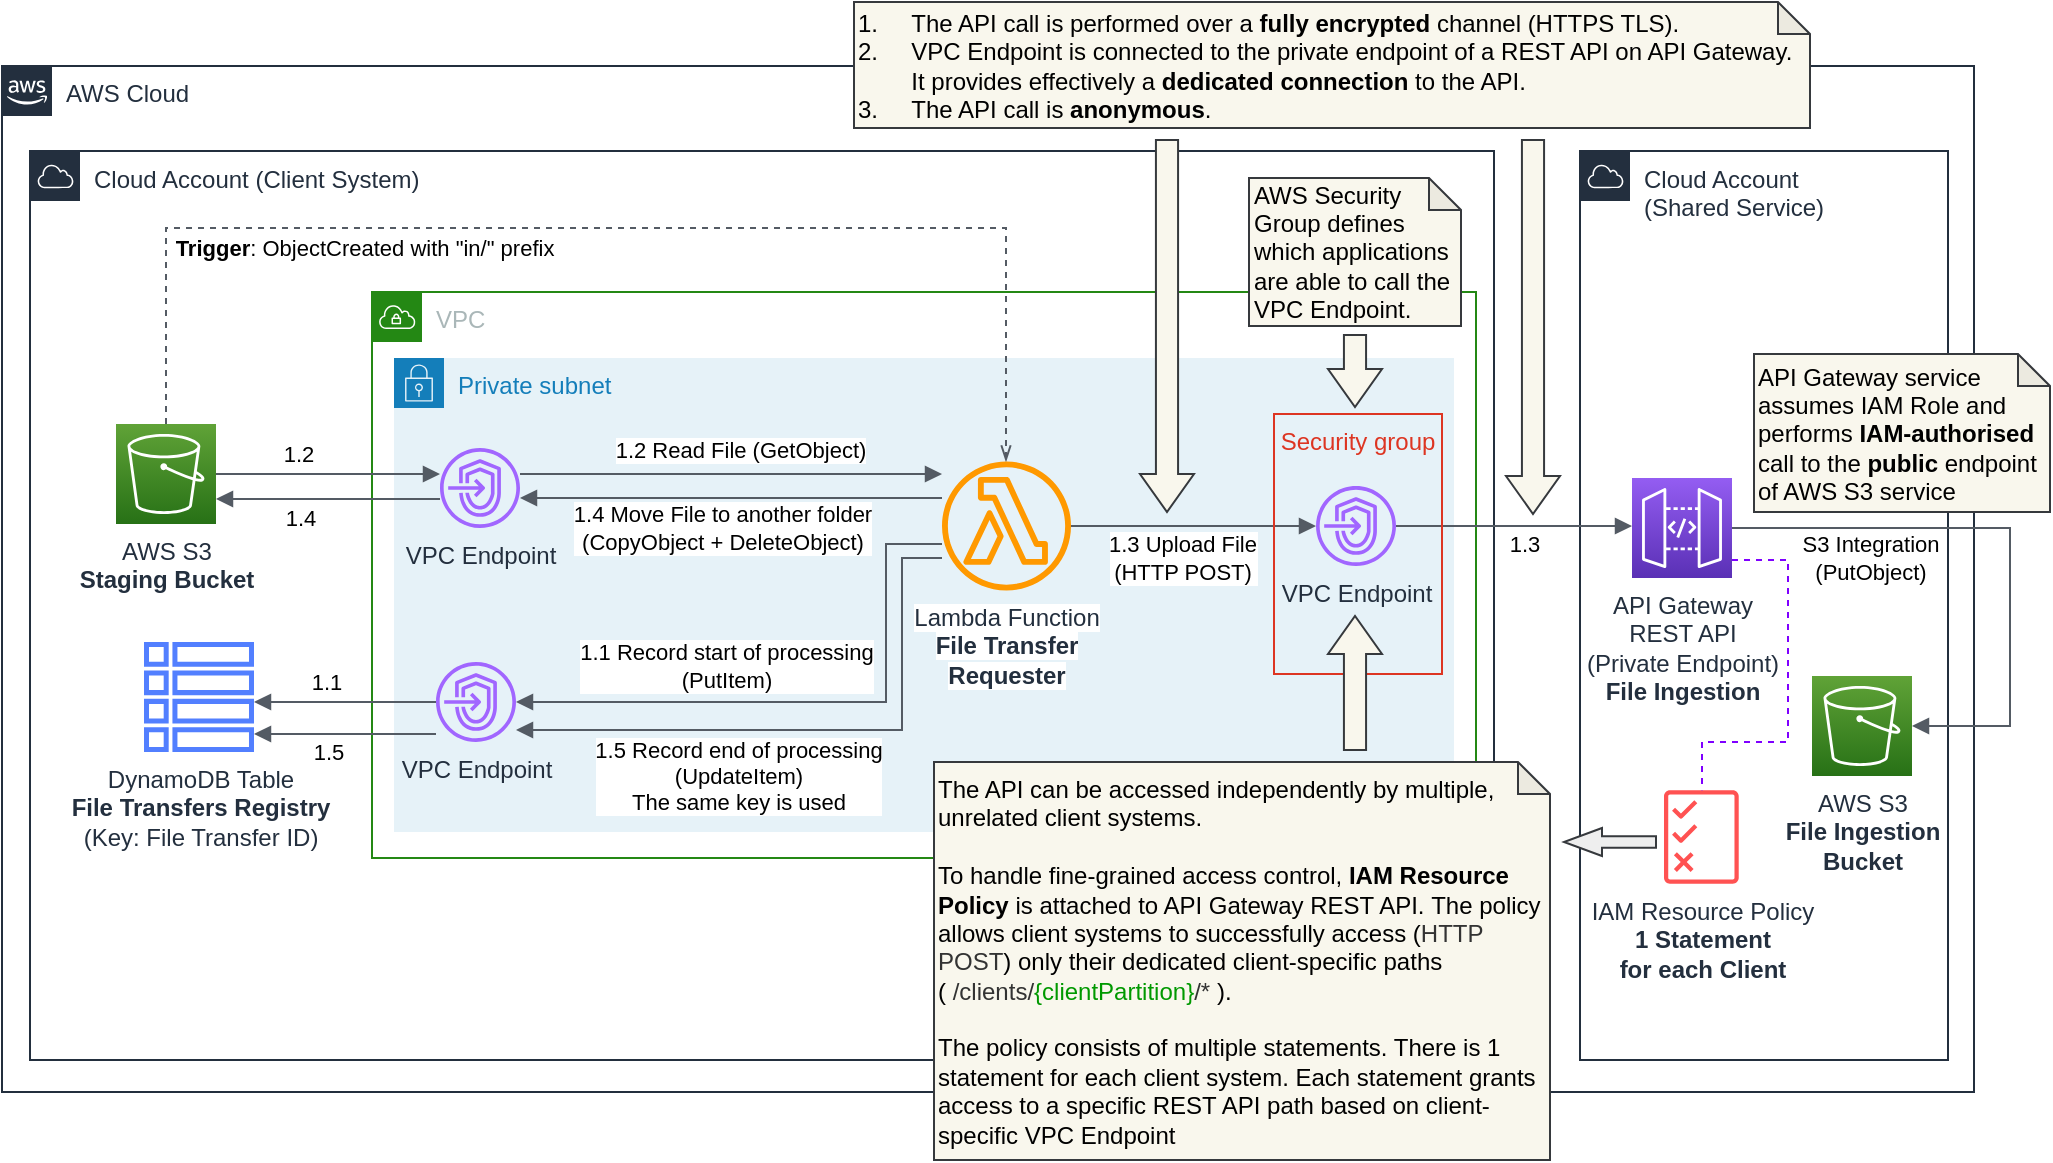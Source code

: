 <mxfile version="15.4.0" type="device" pages="2"><diagram id="1U1R2YDWJJp7fvxbMCUe" name="Runtime View"><mxGraphModel dx="1106" dy="828" grid="0" gridSize="10" guides="1" tooltips="1" connect="1" arrows="1" fold="1" page="0" pageScale="1" pageWidth="1169" pageHeight="827" math="0" shadow="0"><root><mxCell id="0"/><mxCell id="1" value="Grouping" style="" parent="0"/><mxCell id="53-3YOpjDIrW7uwoFFpE-8" value="AWS Cloud" style="points=[[0,0],[0.25,0],[0.5,0],[0.75,0],[1,0],[1,0.25],[1,0.5],[1,0.75],[1,1],[0.75,1],[0.5,1],[0.25,1],[0,1],[0,0.75],[0,0.5],[0,0.25]];outlineConnect=0;gradientColor=none;html=1;whiteSpace=wrap;fontSize=12;fontStyle=0;shape=mxgraph.aws4.group;grIcon=mxgraph.aws4.group_aws_cloud_alt;strokeColor=#232F3E;fillColor=none;verticalAlign=top;align=left;spacingLeft=30;fontColor=#232F3E;dashed=0;" parent="1" vertex="1"><mxGeometry x="48" y="103" width="986" height="513" as="geometry"/></mxCell><mxCell id="53-3YOpjDIrW7uwoFFpE-1" value="Cloud Account &lt;br&gt;(Shared Service)" style="points=[[0,0],[0.25,0],[0.5,0],[0.75,0],[1,0],[1,0.25],[1,0.5],[1,0.75],[1,1],[0.75,1],[0.5,1],[0.25,1],[0,1],[0,0.75],[0,0.5],[0,0.25]];outlineConnect=0;gradientColor=none;html=1;whiteSpace=wrap;fontSize=12;fontStyle=0;shape=mxgraph.aws4.group;grIcon=mxgraph.aws4.group_aws_cloud;strokeColor=#232F3E;fillColor=none;verticalAlign=top;align=left;spacingLeft=30;fontColor=#232F3E;dashed=0;" parent="1" vertex="1"><mxGeometry x="837" y="145.5" width="184" height="454.5" as="geometry"/></mxCell><mxCell id="53-3YOpjDIrW7uwoFFpE-2" value="Cloud Account (Client System)" style="points=[[0,0],[0.25,0],[0.5,0],[0.75,0],[1,0],[1,0.25],[1,0.5],[1,0.75],[1,1],[0.75,1],[0.5,1],[0.25,1],[0,1],[0,0.75],[0,0.5],[0,0.25]];outlineConnect=0;gradientColor=none;html=1;whiteSpace=wrap;fontSize=12;fontStyle=0;shape=mxgraph.aws4.group;grIcon=mxgraph.aws4.group_aws_cloud;strokeColor=#232F3E;fillColor=none;verticalAlign=top;align=left;spacingLeft=30;fontColor=#232F3E;dashed=0;" parent="1" vertex="1"><mxGeometry x="62" y="145.5" width="732" height="454.5" as="geometry"/></mxCell><mxCell id="53-3YOpjDIrW7uwoFFpE-7" value="VPC" style="points=[[0,0],[0.25,0],[0.5,0],[0.75,0],[1,0],[1,0.25],[1,0.5],[1,0.75],[1,1],[0.75,1],[0.5,1],[0.25,1],[0,1],[0,0.75],[0,0.5],[0,0.25]];outlineConnect=0;gradientColor=none;html=1;whiteSpace=wrap;fontSize=12;fontStyle=0;shape=mxgraph.aws4.group;grIcon=mxgraph.aws4.group_vpc;strokeColor=#248814;fillColor=none;verticalAlign=top;align=left;spacingLeft=30;fontColor=#AAB7B8;dashed=0;" parent="1" vertex="1"><mxGeometry x="233" y="216" width="552" height="283" as="geometry"/></mxCell><mxCell id="gMx_GJJjB-wPZetZrajn-1" value="Private subnet" style="points=[[0,0],[0.25,0],[0.5,0],[0.75,0],[1,0],[1,0.25],[1,0.5],[1,0.75],[1,1],[0.75,1],[0.5,1],[0.25,1],[0,1],[0,0.75],[0,0.5],[0,0.25]];outlineConnect=0;gradientColor=none;html=1;whiteSpace=wrap;fontSize=12;fontStyle=0;shape=mxgraph.aws4.group;grIcon=mxgraph.aws4.group_security_group;grStroke=0;strokeColor=#147EBA;fillColor=#E6F2F8;verticalAlign=top;align=left;spacingLeft=30;fontColor=#147EBA;dashed=0;" parent="1" vertex="1"><mxGeometry x="244" y="249" width="530" height="237" as="geometry"/></mxCell><mxCell id="53-3YOpjDIrW7uwoFFpE-18" value="Resources" style="" parent="0"/><mxCell id="gMx_GJJjB-wPZetZrajn-11" value="" style="edgeStyle=orthogonalEdgeStyle;html=1;endArrow=openThin;elbow=vertical;startArrow=none;endFill=0;strokeColor=#545B64;rounded=0;exitX=0.5;exitY=0;exitDx=0;exitDy=0;exitPerimeter=0;dashed=1;" parent="53-3YOpjDIrW7uwoFFpE-18" source="gMx_GJJjB-wPZetZrajn-8" target="gMx_GJJjB-wPZetZrajn-4" edge="1"><mxGeometry width="100" relative="1" as="geometry"><mxPoint x="625" y="562" as="sourcePoint"/><mxPoint x="725" y="562" as="targetPoint"/><Array as="points"><mxPoint x="130" y="184"/><mxPoint x="550" y="184"/></Array></mxGeometry></mxCell><mxCell id="gMx_GJJjB-wPZetZrajn-12" value="&lt;b&gt;Trigger&lt;/b&gt;: ObjectCreated with &quot;in/&quot; prefix" style="edgeLabel;html=1;align=center;verticalAlign=middle;resizable=0;points=[];" parent="gMx_GJJjB-wPZetZrajn-11" vertex="1" connectable="0"><mxGeometry x="0.021" y="2" relative="1" as="geometry"><mxPoint x="-127" y="12" as="offset"/></mxGeometry></mxCell><mxCell id="53-3YOpjDIrW7uwoFFpE-3" value="VPC Endpoint" style="sketch=0;outlineConnect=0;fontColor=#232F3E;gradientColor=none;fillColor=#A166FF;strokeColor=none;dashed=0;verticalLabelPosition=bottom;verticalAlign=top;align=center;html=1;fontSize=12;fontStyle=0;aspect=fixed;pointerEvents=1;shape=mxgraph.aws4.endpoints;" parent="53-3YOpjDIrW7uwoFFpE-18" vertex="1"><mxGeometry x="705" y="313" width="40" height="40" as="geometry"/></mxCell><mxCell id="53-3YOpjDIrW7uwoFFpE-5" value="API Gateway&lt;br&gt;REST API &lt;br&gt;(Private Endpoint)&lt;br&gt;&lt;b&gt;File Ingestion&lt;/b&gt;" style="sketch=0;points=[[0,0,0],[0.25,0,0],[0.5,0,0],[0.75,0,0],[1,0,0],[0,1,0],[0.25,1,0],[0.5,1,0],[0.75,1,0],[1,1,0],[0,0.25,0],[0,0.5,0],[0,0.75,0],[1,0.25,0],[1,0.5,0],[1,0.75,0]];outlineConnect=0;fontColor=#232F3E;gradientColor=#945DF2;gradientDirection=north;fillColor=#5A30B5;strokeColor=#ffffff;dashed=0;verticalLabelPosition=bottom;verticalAlign=top;align=center;html=1;fontSize=12;fontStyle=0;aspect=fixed;shape=mxgraph.aws4.resourceIcon;resIcon=mxgraph.aws4.api_gateway;" parent="53-3YOpjDIrW7uwoFFpE-18" vertex="1"><mxGeometry x="863" y="309" width="50" height="50" as="geometry"/></mxCell><mxCell id="53-3YOpjDIrW7uwoFFpE-40" value="" style="edgeStyle=orthogonalEdgeStyle;html=1;endArrow=none;elbow=vertical;startArrow=block;startFill=1;strokeColor=#545B64;rounded=0;" parent="53-3YOpjDIrW7uwoFFpE-18" source="gMx_GJJjB-wPZetZrajn-4" target="LnjUAjvNaIpQFvUhvOBc-1" edge="1"><mxGeometry width="100" relative="1" as="geometry"><mxPoint x="552.999" y="1033" as="sourcePoint"/><mxPoint x="765.001" y="1022.5" as="targetPoint"/><Array as="points"><mxPoint x="408" y="307"/><mxPoint x="408" y="307"/></Array></mxGeometry></mxCell><mxCell id="53-3YOpjDIrW7uwoFFpE-41" value="1.2 Read File (GetObject)" style="edgeLabel;html=1;align=center;verticalAlign=middle;resizable=0;points=[];" parent="53-3YOpjDIrW7uwoFFpE-40" vertex="1" connectable="0"><mxGeometry x="-0.214" y="2" relative="1" as="geometry"><mxPoint x="-18" y="-14" as="offset"/></mxGeometry></mxCell><mxCell id="gMx_GJJjB-wPZetZrajn-4" value="&lt;span style=&quot;background-color: rgb(255 , 255 , 255)&quot;&gt;Lambda Function&lt;br&gt;&lt;b&gt;File Transfer &lt;br&gt;Requester&lt;/b&gt;&lt;/span&gt;" style="sketch=0;outlineConnect=0;fontColor=#232F3E;gradientColor=none;fillColor=#FF9900;strokeColor=none;dashed=0;verticalLabelPosition=bottom;verticalAlign=top;align=center;html=1;fontSize=12;fontStyle=0;aspect=fixed;pointerEvents=1;shape=mxgraph.aws4.lambda_function;" parent="53-3YOpjDIrW7uwoFFpE-18" vertex="1"><mxGeometry x="518" y="300.75" width="64.5" height="64.5" as="geometry"/></mxCell><mxCell id="gMx_GJJjB-wPZetZrajn-8" value="AWS S3&lt;br&gt;&lt;b&gt;Staging Bucket&lt;/b&gt;" style="sketch=0;points=[[0,0,0],[0.25,0,0],[0.5,0,0],[0.75,0,0],[1,0,0],[0,1,0],[0.25,1,0],[0.5,1,0],[0.75,1,0],[1,1,0],[0,0.25,0],[0,0.5,0],[0,0.75,0],[1,0.25,0],[1,0.5,0],[1,0.75,0]];outlineConnect=0;fontColor=#232F3E;gradientColor=#60A337;gradientDirection=north;fillColor=#277116;strokeColor=#ffffff;dashed=0;verticalLabelPosition=bottom;verticalAlign=top;align=center;html=1;fontSize=12;fontStyle=0;aspect=fixed;shape=mxgraph.aws4.resourceIcon;resIcon=mxgraph.aws4.s3;" parent="53-3YOpjDIrW7uwoFFpE-18" vertex="1"><mxGeometry x="105" y="282" width="50" height="50" as="geometry"/></mxCell><mxCell id="gMx_GJJjB-wPZetZrajn-9" value="DynamoDB Table&lt;br&gt;&lt;b&gt;File Transfers Registry&lt;/b&gt;&lt;br&gt;(Key: File Transfer ID)" style="sketch=0;outlineConnect=0;fontColor=#232F3E;gradientColor=none;fillColor=#527FFF;strokeColor=none;dashed=0;verticalLabelPosition=bottom;verticalAlign=top;align=center;html=1;fontSize=12;fontStyle=0;aspect=fixed;pointerEvents=1;shape=mxgraph.aws4.table;" parent="53-3YOpjDIrW7uwoFFpE-18" vertex="1"><mxGeometry x="119" y="391" width="55" height="55" as="geometry"/></mxCell><mxCell id="gMx_GJJjB-wPZetZrajn-13" value="" style="edgeStyle=orthogonalEdgeStyle;html=1;endArrow=none;elbow=vertical;startArrow=block;startFill=1;strokeColor=#545B64;rounded=0;" parent="53-3YOpjDIrW7uwoFFpE-18" source="LnjUAjvNaIpQFvUhvOBc-2" target="gMx_GJJjB-wPZetZrajn-4" edge="1"><mxGeometry width="100" relative="1" as="geometry"><mxPoint x="400.3" y="316" as="sourcePoint"/><mxPoint x="185" y="259" as="targetPoint"/><Array as="points"><mxPoint x="490" y="421"/><mxPoint x="490" y="342"/></Array></mxGeometry></mxCell><mxCell id="gMx_GJJjB-wPZetZrajn-14" value="1.1 Record start of processing &lt;br&gt;(PutItem)" style="edgeLabel;html=1;align=center;verticalAlign=middle;resizable=0;points=[];" parent="gMx_GJJjB-wPZetZrajn-13" vertex="1" connectable="0"><mxGeometry x="-0.214" y="2" relative="1" as="geometry"><mxPoint x="-10" y="-16" as="offset"/></mxGeometry></mxCell><mxCell id="gMx_GJJjB-wPZetZrajn-15" value="" style="edgeStyle=orthogonalEdgeStyle;html=1;endArrow=none;elbow=vertical;startArrow=block;startFill=1;strokeColor=#545B64;rounded=0;" parent="53-3YOpjDIrW7uwoFFpE-18" source="53-3YOpjDIrW7uwoFFpE-5" target="53-3YOpjDIrW7uwoFFpE-3" edge="1"><mxGeometry width="100" relative="1" as="geometry"><mxPoint x="441.3" y="312" as="sourcePoint"/><mxPoint x="185" y="259" as="targetPoint"/><Array as="points"><mxPoint x="851" y="333"/><mxPoint x="851" y="333"/></Array></mxGeometry></mxCell><mxCell id="YPIulB_nRmAfLXr9Ui4U-8" value="1.3" style="edgeLabel;html=1;align=center;verticalAlign=middle;resizable=0;points=[];" parent="gMx_GJJjB-wPZetZrajn-15" vertex="1" connectable="0"><mxGeometry x="-0.305" y="1" relative="1" as="geometry"><mxPoint x="-13" y="8" as="offset"/></mxGeometry></mxCell><mxCell id="gMx_GJJjB-wPZetZrajn-17" value="" style="edgeStyle=orthogonalEdgeStyle;html=1;endArrow=none;elbow=vertical;startArrow=block;startFill=1;strokeColor=#545B64;rounded=0;" parent="53-3YOpjDIrW7uwoFFpE-18" source="53-3YOpjDIrW7uwoFFpE-3" target="gMx_GJJjB-wPZetZrajn-4" edge="1"><mxGeometry width="100" relative="1" as="geometry"><mxPoint x="441.3" y="312" as="sourcePoint"/><mxPoint x="566.0" y="333.5" as="targetPoint"/><Array as="points"/></mxGeometry></mxCell><mxCell id="gMx_GJJjB-wPZetZrajn-20" value="1.3 Upload File &lt;br&gt;(HTTP POST)" style="edgeLabel;html=1;align=center;verticalAlign=middle;resizable=0;points=[];" parent="gMx_GJJjB-wPZetZrajn-17" vertex="1" connectable="0"><mxGeometry x="0.054" relative="1" as="geometry"><mxPoint x="-3" y="16" as="offset"/></mxGeometry></mxCell><mxCell id="gMx_GJJjB-wPZetZrajn-21" value="" style="edgeStyle=orthogonalEdgeStyle;html=1;endArrow=none;elbow=vertical;startArrow=block;startFill=1;strokeColor=#545B64;rounded=0;" parent="53-3YOpjDIrW7uwoFFpE-18" source="gMx_GJJjB-wPZetZrajn-9" target="LnjUAjvNaIpQFvUhvOBc-2" edge="1"><mxGeometry width="100" relative="1" as="geometry"><mxPoint x="203" y="405.001" as="sourcePoint"/><mxPoint x="409.001" y="334" as="targetPoint"/><Array as="points"><mxPoint x="219" y="437"/><mxPoint x="219" y="437"/></Array></mxGeometry></mxCell><mxCell id="YPIulB_nRmAfLXr9Ui4U-7" value="1.5" style="edgeLabel;html=1;align=center;verticalAlign=middle;resizable=0;points=[];" parent="gMx_GJJjB-wPZetZrajn-21" vertex="1" connectable="0"><mxGeometry x="-0.187" y="-2" relative="1" as="geometry"><mxPoint y="7" as="offset"/></mxGeometry></mxCell><mxCell id="gMx_GJJjB-wPZetZrajn-23" value="" style="edgeStyle=orthogonalEdgeStyle;html=1;endArrow=none;elbow=vertical;startArrow=block;startFill=1;strokeColor=#545B64;rounded=0;exitX=1;exitY=0.75;exitDx=0;exitDy=0;exitPerimeter=0;" parent="53-3YOpjDIrW7uwoFFpE-18" source="gMx_GJJjB-wPZetZrajn-8" target="LnjUAjvNaIpQFvUhvOBc-1" edge="1"><mxGeometry width="100" relative="1" as="geometry"><mxPoint x="203" y="405.001" as="sourcePoint"/><mxPoint x="409.001" y="350" as="targetPoint"/><Array as="points"><mxPoint x="236" y="320"/><mxPoint x="236" y="320"/></Array></mxGeometry></mxCell><mxCell id="YPIulB_nRmAfLXr9Ui4U-5" value="1.4" style="edgeLabel;html=1;align=center;verticalAlign=middle;resizable=0;points=[];" parent="gMx_GJJjB-wPZetZrajn-23" vertex="1" connectable="0"><mxGeometry x="-0.25" y="3" relative="1" as="geometry"><mxPoint y="12" as="offset"/></mxGeometry></mxCell><mxCell id="LnjUAjvNaIpQFvUhvOBc-1" value="VPC Endpoint" style="sketch=0;outlineConnect=0;fontColor=#232F3E;gradientColor=none;fillColor=#A166FF;strokeColor=none;dashed=0;verticalLabelPosition=bottom;verticalAlign=top;align=center;html=1;fontSize=12;fontStyle=0;aspect=fixed;pointerEvents=1;shape=mxgraph.aws4.endpoints;" parent="53-3YOpjDIrW7uwoFFpE-18" vertex="1"><mxGeometry x="267" y="294" width="40" height="40" as="geometry"/></mxCell><mxCell id="LnjUAjvNaIpQFvUhvOBc-2" value="VPC Endpoint" style="sketch=0;outlineConnect=0;fontColor=#232F3E;gradientColor=none;fillColor=#A166FF;strokeColor=none;dashed=0;verticalLabelPosition=bottom;verticalAlign=top;align=center;html=1;fontSize=12;fontStyle=0;aspect=fixed;pointerEvents=1;shape=mxgraph.aws4.endpoints;" parent="53-3YOpjDIrW7uwoFFpE-18" vertex="1"><mxGeometry x="265" y="401" width="40" height="40" as="geometry"/></mxCell><mxCell id="YPIulB_nRmAfLXr9Ui4U-1" value="AWS S3&lt;br&gt;&lt;b&gt;File Ingestion &lt;br&gt;Bucket&lt;/b&gt;" style="sketch=0;points=[[0,0,0],[0.25,0,0],[0.5,0,0],[0.75,0,0],[1,0,0],[0,1,0],[0.25,1,0],[0.5,1,0],[0.75,1,0],[1,1,0],[0,0.25,0],[0,0.5,0],[0,0.75,0],[1,0.25,0],[1,0.5,0],[1,0.75,0]];outlineConnect=0;fontColor=#232F3E;gradientColor=#60A337;gradientDirection=north;fillColor=#277116;strokeColor=#ffffff;dashed=0;verticalLabelPosition=bottom;verticalAlign=top;align=center;html=1;fontSize=12;fontStyle=0;aspect=fixed;shape=mxgraph.aws4.resourceIcon;resIcon=mxgraph.aws4.s3;" parent="53-3YOpjDIrW7uwoFFpE-18" vertex="1"><mxGeometry x="953" y="408" width="50" height="50" as="geometry"/></mxCell><mxCell id="YPIulB_nRmAfLXr9Ui4U-2" value="" style="edgeStyle=orthogonalEdgeStyle;html=1;endArrow=block;elbow=vertical;startArrow=none;endFill=1;strokeColor=#545B64;rounded=0;entryX=1;entryY=0.5;entryDx=0;entryDy=0;entryPerimeter=0;exitX=1;exitY=0.5;exitDx=0;exitDy=0;exitPerimeter=0;" parent="53-3YOpjDIrW7uwoFFpE-18" source="53-3YOpjDIrW7uwoFFpE-5" target="YPIulB_nRmAfLXr9Ui4U-1" edge="1"><mxGeometry width="100" relative="1" as="geometry"><mxPoint x="599" y="489" as="sourcePoint"/><mxPoint x="699" y="489" as="targetPoint"/><Array as="points"><mxPoint x="1052" y="334"/><mxPoint x="1052" y="433"/></Array></mxGeometry></mxCell><mxCell id="YPIulB_nRmAfLXr9Ui4U-3" value="S3 Integration&lt;br&gt;(PutObject)" style="edgeLabel;html=1;align=center;verticalAlign=middle;resizable=0;points=[];" parent="YPIulB_nRmAfLXr9Ui4U-2" vertex="1" connectable="0"><mxGeometry x="-0.284" relative="1" as="geometry"><mxPoint x="-34" y="15" as="offset"/></mxGeometry></mxCell><mxCell id="LnjUAjvNaIpQFvUhvOBc-8" value="" style="edgeStyle=orthogonalEdgeStyle;html=1;endArrow=block;elbow=vertical;startArrow=none;startFill=0;strokeColor=#545B64;rounded=0;endFill=1;" parent="53-3YOpjDIrW7uwoFFpE-18" source="gMx_GJJjB-wPZetZrajn-8" target="LnjUAjvNaIpQFvUhvOBc-1" edge="1"><mxGeometry width="100" relative="1" as="geometry"><mxPoint x="514" y="452" as="sourcePoint"/><mxPoint x="614" y="452" as="targetPoint"/><Array as="points"><mxPoint x="239" y="307"/><mxPoint x="239" y="307"/></Array></mxGeometry></mxCell><mxCell id="YPIulB_nRmAfLXr9Ui4U-4" value="1.2" style="edgeLabel;html=1;align=center;verticalAlign=middle;resizable=0;points=[];" parent="LnjUAjvNaIpQFvUhvOBc-8" vertex="1" connectable="0"><mxGeometry x="-0.268" y="-1" relative="1" as="geometry"><mxPoint y="-11" as="offset"/></mxGeometry></mxCell><mxCell id="LnjUAjvNaIpQFvUhvOBc-3" value="" style="edgeStyle=orthogonalEdgeStyle;html=1;endArrow=none;elbow=vertical;startArrow=block;startFill=1;strokeColor=#545B64;rounded=0;" parent="53-3YOpjDIrW7uwoFFpE-18" source="LnjUAjvNaIpQFvUhvOBc-1" target="gMx_GJJjB-wPZetZrajn-4" edge="1"><mxGeometry width="100" relative="1" as="geometry"><mxPoint x="505" y="462" as="sourcePoint"/><mxPoint x="605" y="462" as="targetPoint"/><Array as="points"><mxPoint x="415" y="319"/><mxPoint x="415" y="319"/></Array></mxGeometry></mxCell><mxCell id="LnjUAjvNaIpQFvUhvOBc-7" value="1.4 Move File to another folder&lt;br&gt;(CopyObject + DeleteObject)" style="edgeLabel;html=1;align=center;verticalAlign=middle;resizable=0;points=[];" parent="LnjUAjvNaIpQFvUhvOBc-3" vertex="1" connectable="0"><mxGeometry x="0.156" relative="1" as="geometry"><mxPoint x="-21" y="15" as="offset"/></mxGeometry></mxCell><mxCell id="LnjUAjvNaIpQFvUhvOBc-6" value="" style="edgeStyle=orthogonalEdgeStyle;html=1;endArrow=none;elbow=vertical;startArrow=block;startFill=1;strokeColor=#545B64;rounded=0;" parent="53-3YOpjDIrW7uwoFFpE-18" source="gMx_GJJjB-wPZetZrajn-9" target="LnjUAjvNaIpQFvUhvOBc-2" edge="1"><mxGeometry width="100" relative="1" as="geometry"><mxPoint x="511" y="449" as="sourcePoint"/><mxPoint x="611" y="449" as="targetPoint"/><Array as="points"><mxPoint x="223" y="421"/><mxPoint x="223" y="421"/></Array></mxGeometry></mxCell><mxCell id="YPIulB_nRmAfLXr9Ui4U-6" value="1.1" style="edgeLabel;html=1;align=center;verticalAlign=middle;resizable=0;points=[];" parent="LnjUAjvNaIpQFvUhvOBc-6" vertex="1" connectable="0"><mxGeometry x="-0.209" relative="1" as="geometry"><mxPoint y="-10" as="offset"/></mxGeometry></mxCell><mxCell id="LnjUAjvNaIpQFvUhvOBc-4" value="" style="edgeStyle=orthogonalEdgeStyle;html=1;endArrow=none;elbow=vertical;startArrow=block;startFill=1;strokeColor=#545B64;rounded=0;" parent="53-3YOpjDIrW7uwoFFpE-18" source="LnjUAjvNaIpQFvUhvOBc-2" target="gMx_GJJjB-wPZetZrajn-4" edge="1"><mxGeometry width="100" relative="1" as="geometry"><mxPoint x="505" y="462" as="sourcePoint"/><mxPoint x="605" y="462" as="targetPoint"/><Array as="points"><mxPoint x="498" y="435"/><mxPoint x="498" y="349"/></Array></mxGeometry></mxCell><mxCell id="LnjUAjvNaIpQFvUhvOBc-5" value="1.5 Record end of processing&lt;br&gt;(UpdateItem)&lt;br&gt;The same key is used" style="edgeLabel;html=1;align=center;verticalAlign=middle;resizable=0;points=[];" parent="LnjUAjvNaIpQFvUhvOBc-4" vertex="1" connectable="0"><mxGeometry x="-0.184" y="2" relative="1" as="geometry"><mxPoint x="-11" y="25" as="offset"/></mxGeometry></mxCell><mxCell id="gMx_GJJjB-wPZetZrajn-29" value="Security" style="" parent="0"/><mxCell id="gMx_GJJjB-wPZetZrajn-27" value="IAM Resource Policy&lt;br&gt;&lt;b&gt;1 Statement &lt;br&gt;for each Client&lt;br&gt;&lt;/b&gt;" style="sketch=0;outlineConnect=0;fontColor=#232F3E;gradientColor=none;fillColor=#FF5252;strokeColor=none;dashed=0;verticalLabelPosition=bottom;verticalAlign=top;align=center;html=1;fontSize=12;fontStyle=0;aspect=fixed;pointerEvents=1;shape=mxgraph.aws4.permissions;" parent="gMx_GJJjB-wPZetZrajn-29" vertex="1"><mxGeometry x="879" y="465" width="37.36" height="47" as="geometry"/></mxCell><mxCell id="gMx_GJJjB-wPZetZrajn-28" value="" style="edgeStyle=orthogonalEdgeStyle;html=1;endArrow=none;elbow=vertical;startArrow=none;endFill=0;strokeColor=#7F00FF;rounded=0;dashed=1;" parent="gMx_GJJjB-wPZetZrajn-29" source="53-3YOpjDIrW7uwoFFpE-5" target="gMx_GJJjB-wPZetZrajn-27" edge="1"><mxGeometry width="100" relative="1" as="geometry"><mxPoint x="444" y="376.5" as="sourcePoint"/><mxPoint x="444" y="497.5" as="targetPoint"/><Array as="points"><mxPoint x="941" y="350"/><mxPoint x="941" y="441"/><mxPoint x="898" y="441"/></Array></mxGeometry></mxCell><mxCell id="gMx_GJJjB-wPZetZrajn-30" value="The API can be accessed independently by multiple, unrelated client systems.&lt;br&gt;&lt;br&gt;&lt;div&gt;To handle fine-grained access control, &lt;b&gt;IAM Resource Policy&lt;/b&gt; is attached to API Gateway REST API.&amp;nbsp;The policy allows client systems to successfully access (&lt;font color=&quot;#333333&quot;&gt;HTTP POST&lt;/font&gt;) only their dedicated client-specific paths &lt;br&gt;( &lt;font color=&quot;#333333&quot;&gt;/clients/&lt;/font&gt;&lt;font color=&quot;#009900&quot;&gt;{clientPartition}&lt;/font&gt;&lt;font color=&quot;#333333&quot;&gt;/*&lt;/font&gt; ).&lt;/div&gt;&lt;div&gt;&lt;br&gt;&lt;/div&gt;The policy consists of multiple statements. There is 1 statement for each client system. Each statement grants access to a specific REST API path based on client-specific VPC Endpoint" style="shape=note;whiteSpace=wrap;html=1;backgroundOutline=1;darkOpacity=0.05;fillColor=#f9f7ed;strokeColor=#36393d;size=16;align=left;" parent="gMx_GJJjB-wPZetZrajn-29" vertex="1"><mxGeometry x="514" y="451" width="308" height="199" as="geometry"/></mxCell><mxCell id="gMx_GJJjB-wPZetZrajn-39" value="" style="html=1;shadow=0;dashed=0;align=center;verticalAlign=middle;shape=mxgraph.arrows2.arrow;dy=0.59;dx=19;flipH=1;notch=0;fillColor=#eeeeee;strokeColor=#36393d;rotation=0;" parent="gMx_GJJjB-wPZetZrajn-29" vertex="1"><mxGeometry x="829" y="484" width="46" height="14" as="geometry"/></mxCell><mxCell id="YPIulB_nRmAfLXr9Ui4U-9" value="API Gateway service assumes IAM Role and performs &lt;b&gt;IAM-authorised&lt;/b&gt; call to the &lt;b&gt;public&lt;/b&gt; endpoint of AWS S3 service" style="shape=note;whiteSpace=wrap;html=1;backgroundOutline=1;darkOpacity=0.05;fillColor=#f9f7ed;strokeColor=#36393d;size=16;align=left;" parent="gMx_GJJjB-wPZetZrajn-29" vertex="1"><mxGeometry x="924" y="247" width="148" height="79" as="geometry"/></mxCell><mxCell id="YPIulB_nRmAfLXr9Ui4U-10" value="1. &lt;span style=&quot;white-space: pre&quot;&gt;&#9;&lt;/span&gt;The API call is performed over a &lt;b&gt;fully encrypted&lt;/b&gt; channel (HTTPS TLS). &lt;br&gt;2. &lt;span style=&quot;white-space: pre&quot;&gt;&#9;&lt;/span&gt;VPC Endpoint is connected to the private endpoint of a REST API on API Gateway. &lt;br&gt;&lt;span style=&quot;white-space: pre&quot;&gt;&#9;&lt;/span&gt;It provides effectively a &lt;b&gt;dedicated connection&lt;/b&gt;&amp;nbsp;to the API. &lt;br&gt;3. &lt;span style=&quot;white-space: pre&quot;&gt;&#9;&lt;/span&gt;The API call is &lt;b&gt;anonymous&lt;/b&gt;." style="shape=note;whiteSpace=wrap;html=1;backgroundOutline=1;darkOpacity=0.05;fillColor=#f9f7ed;strokeColor=#36393d;size=16;align=left;" parent="gMx_GJJjB-wPZetZrajn-29" vertex="1"><mxGeometry x="474" y="71" width="478" height="63" as="geometry"/></mxCell><mxCell id="YPIulB_nRmAfLXr9Ui4U-11" value="Security group" style="fillColor=none;strokeColor=#DD3522;verticalAlign=top;fontStyle=0;fontColor=#DD3522;" parent="gMx_GJJjB-wPZetZrajn-29" vertex="1"><mxGeometry x="684" y="277" width="84" height="130" as="geometry"/></mxCell><mxCell id="gMx_GJJjB-wPZetZrajn-38" value="" style="html=1;shadow=0;dashed=0;align=center;verticalAlign=middle;shape=mxgraph.arrows2.arrow;dy=0.59;dx=19;flipH=1;notch=0;fillColor=#f9f7ed;strokeColor=#36393d;rotation=90;" parent="gMx_GJJjB-wPZetZrajn-29" vertex="1"><mxGeometry x="691" y="398" width="67" height="27" as="geometry"/></mxCell><mxCell id="YPIulB_nRmAfLXr9Ui4U-12" value="AWS Security Group defines which applications are able to call the VPC Endpoint." style="shape=note;whiteSpace=wrap;html=1;backgroundOutline=1;darkOpacity=0.05;fillColor=#f9f7ed;strokeColor=#36393d;size=16;align=left;" parent="gMx_GJJjB-wPZetZrajn-29" vertex="1"><mxGeometry x="671.5" y="159" width="106" height="74" as="geometry"/></mxCell><mxCell id="YPIulB_nRmAfLXr9Ui4U-13" value="" style="html=1;shadow=0;dashed=0;align=center;verticalAlign=middle;shape=mxgraph.arrows2.arrow;dy=0.59;dx=19;flipH=1;notch=0;fillColor=#f9f7ed;strokeColor=#36393d;rotation=-90;" parent="gMx_GJJjB-wPZetZrajn-29" vertex="1"><mxGeometry x="706.5" y="242" width="36" height="27" as="geometry"/></mxCell><mxCell id="YPIulB_nRmAfLXr9Ui4U-14" value="" style="html=1;shadow=0;dashed=0;align=center;verticalAlign=middle;shape=mxgraph.arrows2.arrow;dy=0.59;dx=19;flipH=1;notch=0;fillColor=#f9f7ed;strokeColor=#36393d;rotation=-90;" parent="gMx_GJJjB-wPZetZrajn-29" vertex="1"><mxGeometry x="720" y="220" width="187" height="27" as="geometry"/></mxCell><mxCell id="YPIulB_nRmAfLXr9Ui4U-15" value="" style="html=1;shadow=0;dashed=0;align=center;verticalAlign=middle;shape=mxgraph.arrows2.arrow;dy=0.59;dx=19;flipH=1;notch=0;fillColor=#f9f7ed;strokeColor=#36393d;rotation=-90;" parent="gMx_GJJjB-wPZetZrajn-29" vertex="1"><mxGeometry x="537.5" y="219.5" width="186" height="27" as="geometry"/></mxCell></root></mxGraphModel></diagram><diagram id="PWe5L1yyxk7V_zHF44DQ" name="API concept"><mxGraphModel dx="1554" dy="977" grid="0" gridSize="10" guides="1" tooltips="1" connect="1" arrows="1" fold="1" page="0" pageScale="1" pageWidth="1169" pageHeight="827" math="0" shadow="0"><root><mxCell id="8wLutkVqGOb5vxPud5MA-0"/><mxCell id="8wLutkVqGOb5vxPud5MA-1" value="Grouping" parent="8wLutkVqGOb5vxPud5MA-0"/><mxCell id="XfhHuQ91GbsNOuche7gn-0" value="AWS Cloud" style="points=[[0,0],[0.25,0],[0.5,0],[0.75,0],[1,0],[1,0.25],[1,0.5],[1,0.75],[1,1],[0.75,1],[0.5,1],[0.25,1],[0,1],[0,0.75],[0,0.5],[0,0.25]];outlineConnect=0;gradientColor=none;html=1;whiteSpace=wrap;fontSize=12;fontStyle=0;shape=mxgraph.aws4.group;grIcon=mxgraph.aws4.group_aws_cloud_alt;strokeColor=#232F3E;fillColor=none;verticalAlign=top;align=left;spacingLeft=30;fontColor=#232F3E;dashed=0;" vertex="1" parent="8wLutkVqGOb5vxPud5MA-1"><mxGeometry x="156" y="113" width="663" height="578" as="geometry"/></mxCell><mxCell id="Dph7YsjVKMYYszb9oYW7-3" value="Cloud Account (Service)" style="points=[[0,0],[0.25,0],[0.5,0],[0.75,0],[1,0],[1,0.25],[1,0.5],[1,0.75],[1,1],[0.75,1],[0.5,1],[0.25,1],[0,1],[0,0.75],[0,0.5],[0,0.25]];outlineConnect=0;gradientColor=none;html=1;whiteSpace=wrap;fontSize=12;fontStyle=0;shape=mxgraph.aws4.group;grIcon=mxgraph.aws4.group_aws_cloud;strokeColor=#232F3E;fillColor=none;verticalAlign=top;align=left;spacingLeft=30;fontColor=#232F3E;dashed=0;shadow=0;sketch=0;" vertex="1" parent="8wLutkVqGOb5vxPud5MA-1"><mxGeometry x="640" y="291" width="168" height="262" as="geometry"/></mxCell><mxCell id="Dph7YsjVKMYYszb9oYW7-0" value="Cloud Account 1 (Client System &lt;b&gt;&quot;one&quot;&lt;/b&gt;)" style="points=[[0,0],[0.25,0],[0.5,0],[0.75,0],[1,0],[1,0.25],[1,0.5],[1,0.75],[1,1],[0.75,1],[0.5,1],[0.25,1],[0,1],[0,0.75],[0,0.5],[0,0.25]];outlineConnect=0;gradientColor=none;html=1;whiteSpace=wrap;fontSize=12;fontStyle=0;shape=mxgraph.aws4.group;grIcon=mxgraph.aws4.group_aws_cloud;strokeColor=#232F3E;fillColor=none;verticalAlign=top;align=left;spacingLeft=30;fontColor=#232F3E;dashed=0;" vertex="1" parent="8wLutkVqGOb5vxPud5MA-1"><mxGeometry x="171" y="145.5" width="288" height="168.5" as="geometry"/></mxCell><mxCell id="a1AQZKV3ttx4F_tMSwj--0" value="Private subnet" style="points=[[0,0],[0.25,0],[0.5,0],[0.75,0],[1,0],[1,0.25],[1,0.5],[1,0.75],[1,1],[0.75,1],[0.5,1],[0.25,1],[0,1],[0,0.75],[0,0.5],[0,0.25]];outlineConnect=0;gradientColor=none;html=1;whiteSpace=wrap;fontSize=12;fontStyle=0;shape=mxgraph.aws4.group;grIcon=mxgraph.aws4.group_security_group;grStroke=0;strokeColor=#147EBA;fillColor=#E6F2F8;verticalAlign=top;align=left;spacingLeft=30;fontColor=#147EBA;dashed=0;" vertex="1" parent="8wLutkVqGOb5vxPud5MA-1"><mxGeometry x="183" y="182" width="259" height="115" as="geometry"/></mxCell><mxCell id="Dph7YsjVKMYYszb9oYW7-1" value="Cloud Account 2 (Client System &lt;b&gt;&quot;two&quot;&lt;/b&gt;)" style="points=[[0,0],[0.25,0],[0.5,0],[0.75,0],[1,0],[1,0.25],[1,0.5],[1,0.75],[1,1],[0.75,1],[0.5,1],[0.25,1],[0,1],[0,0.75],[0,0.5],[0,0.25]];outlineConnect=0;gradientColor=none;html=1;whiteSpace=wrap;fontSize=12;fontStyle=0;shape=mxgraph.aws4.group;grIcon=mxgraph.aws4.group_aws_cloud;strokeColor=#232F3E;fillColor=none;verticalAlign=top;align=left;spacingLeft=30;fontColor=#232F3E;dashed=0;" vertex="1" parent="8wLutkVqGOb5vxPud5MA-1"><mxGeometry x="171" y="326.75" width="288" height="168.5" as="geometry"/></mxCell><mxCell id="Dph7YsjVKMYYszb9oYW7-2" value="Cloud Account 3 (Client System &lt;b&gt;&quot;three&quot;&lt;/b&gt;)" style="points=[[0,0],[0.25,0],[0.5,0],[0.75,0],[1,0],[1,0.25],[1,0.5],[1,0.75],[1,1],[0.75,1],[0.5,1],[0.25,1],[0,1],[0,0.75],[0,0.5],[0,0.25]];outlineConnect=0;gradientColor=none;html=1;whiteSpace=wrap;fontSize=12;fontStyle=0;shape=mxgraph.aws4.group;grIcon=mxgraph.aws4.group_aws_cloud;strokeColor=#232F3E;fillColor=none;verticalAlign=top;align=left;spacingLeft=30;fontColor=#232F3E;dashed=0;" vertex="1" parent="8wLutkVqGOb5vxPud5MA-1"><mxGeometry x="170" y="511" width="289" height="168.5" as="geometry"/></mxCell><mxCell id="_uRN3P9xYhre8mMC0qn1-0" value="Private subnet" style="points=[[0,0],[0.25,0],[0.5,0],[0.75,0],[1,0],[1,0.25],[1,0.5],[1,0.75],[1,1],[0.75,1],[0.5,1],[0.25,1],[0,1],[0,0.75],[0,0.5],[0,0.25]];outlineConnect=0;gradientColor=none;html=1;whiteSpace=wrap;fontSize=12;fontStyle=0;shape=mxgraph.aws4.group;grIcon=mxgraph.aws4.group_security_group;grStroke=0;strokeColor=#147EBA;fillColor=#E6F2F8;verticalAlign=top;align=left;spacingLeft=30;fontColor=#147EBA;dashed=0;" vertex="1" parent="8wLutkVqGOb5vxPud5MA-1"><mxGeometry x="185" y="362" width="258" height="115" as="geometry"/></mxCell><mxCell id="_uRN3P9xYhre8mMC0qn1-4" value="Private subnet" style="points=[[0,0],[0.25,0],[0.5,0],[0.75,0],[1,0],[1,0.25],[1,0.5],[1,0.75],[1,1],[0.75,1],[0.5,1],[0.25,1],[0,1],[0,0.75],[0,0.5],[0,0.25]];outlineConnect=0;gradientColor=none;html=1;whiteSpace=wrap;fontSize=12;fontStyle=0;shape=mxgraph.aws4.group;grIcon=mxgraph.aws4.group_security_group;grStroke=0;strokeColor=#147EBA;fillColor=#E6F2F8;verticalAlign=top;align=left;spacingLeft=30;fontColor=#147EBA;dashed=0;" vertex="1" parent="8wLutkVqGOb5vxPud5MA-1"><mxGeometry x="185" y="547" width="260" height="115" as="geometry"/></mxCell><mxCell id="zpuPOTkqx05aUo0FHmhc-0" value="" style="edgeStyle=orthogonalEdgeStyle;html=1;endArrow=block;elbow=vertical;startArrow=none;endFill=1;strokeColor=#545B64;rounded=0;entryX=0;entryY=0.5;entryDx=0;entryDy=0;entryPerimeter=0;" edge="1" parent="8wLutkVqGOb5vxPud5MA-1" source="UP0DF7_zxQkRpDMnLSNj-0" target="ilMIhu5xcwA5NUDEv9Va-0"><mxGeometry width="100" relative="1" as="geometry"><mxPoint x="505" y="499" as="sourcePoint"/><mxPoint x="605" y="499" as="targetPoint"/><Array as="points"><mxPoint x="622" y="230"/><mxPoint x="622" y="410"/></Array></mxGeometry></mxCell><mxCell id="zpuPOTkqx05aUo0FHmhc-1" value="" style="edgeStyle=orthogonalEdgeStyle;html=1;endArrow=block;elbow=vertical;startArrow=none;endFill=1;strokeColor=#545B64;rounded=0;entryX=0;entryY=0.5;entryDx=0;entryDy=0;entryPerimeter=0;" edge="1" parent="8wLutkVqGOb5vxPud5MA-1" source="_uRN3P9xYhre8mMC0qn1-7" target="ilMIhu5xcwA5NUDEv9Va-0"><mxGeometry width="100" relative="1" as="geometry"><mxPoint x="505" y="499" as="sourcePoint"/><mxPoint x="605" y="499" as="targetPoint"/><Array as="points"><mxPoint x="621" y="595"/><mxPoint x="621" y="410"/></Array></mxGeometry></mxCell><mxCell id="zpuPOTkqx05aUo0FHmhc-2" value="" style="edgeStyle=orthogonalEdgeStyle;html=1;endArrow=block;elbow=vertical;startArrow=none;endFill=1;strokeColor=#545B64;rounded=0;entryX=0;entryY=0.5;entryDx=0;entryDy=0;entryPerimeter=0;" edge="1" parent="8wLutkVqGOb5vxPud5MA-1" source="_uRN3P9xYhre8mMC0qn1-3" target="ilMIhu5xcwA5NUDEv9Va-0"><mxGeometry width="100" relative="1" as="geometry"><mxPoint x="505" y="499" as="sourcePoint"/><mxPoint x="605" y="499" as="targetPoint"/></mxGeometry></mxCell><mxCell id="vGCn8o_8teh_afTbWTxh-5" value="Resources" style="" parent="8wLutkVqGOb5vxPud5MA-0"/><mxCell id="iC-_92IqyuvOiV_LovvI-0" value="&lt;span style=&quot;background-color: rgb(255 , 255 , 255)&quot;&gt;Lambda Function&lt;b&gt;&lt;br&gt;&lt;/b&gt;&lt;/span&gt;" style="sketch=0;outlineConnect=0;fontColor=#232F3E;gradientColor=none;fillColor=#FF9900;strokeColor=none;dashed=0;verticalLabelPosition=bottom;verticalAlign=top;align=center;html=1;fontSize=12;fontStyle=0;aspect=fixed;pointerEvents=1;shape=mxgraph.aws4.lambda_function;" vertex="1" parent="vGCn8o_8teh_afTbWTxh-5"><mxGeometry x="220" y="203.88" width="51.75" height="51.75" as="geometry"/></mxCell><mxCell id="a1AQZKV3ttx4F_tMSwj--2" value="" style="edgeStyle=orthogonalEdgeStyle;html=1;endArrow=block;elbow=vertical;startArrow=none;endFill=1;strokeColor=#545B64;rounded=0;" edge="1" parent="vGCn8o_8teh_afTbWTxh-5" source="iC-_92IqyuvOiV_LovvI-0" target="UP0DF7_zxQkRpDMnLSNj-0"><mxGeometry width="100" relative="1" as="geometry"><mxPoint x="505" y="499" as="sourcePoint"/><mxPoint x="605" y="499" as="targetPoint"/></mxGeometry></mxCell><mxCell id="UP0DF7_zxQkRpDMnLSNj-0" value="VPC Endpoint" style="sketch=0;outlineConnect=0;fontColor=#232F3E;gradientColor=none;fillColor=#A166FF;strokeColor=none;dashed=0;verticalLabelPosition=bottom;verticalAlign=top;align=center;html=1;fontSize=12;fontStyle=0;aspect=fixed;pointerEvents=1;shape=mxgraph.aws4.endpoints;" vertex="1" parent="vGCn8o_8teh_afTbWTxh-5"><mxGeometry x="369" y="209.75" width="40" height="40" as="geometry"/></mxCell><mxCell id="ilMIhu5xcwA5NUDEv9Va-0" value="API Gateway&lt;br&gt;REST API &lt;br&gt;(Private Endpoint)&lt;br&gt;&lt;b&gt;File Ingestion&lt;/b&gt;" style="sketch=0;points=[[0,0,0],[0.25,0,0],[0.5,0,0],[0.75,0,0],[1,0,0],[0,1,0],[0.25,1,0],[0.5,1,0],[0.75,1,0],[1,1,0],[0,0.25,0],[0,0.5,0],[0,0.75,0],[1,0.25,0],[1,0.5,0],[1,0.75,0]];outlineConnect=0;fontColor=#232F3E;gradientColor=#945DF2;gradientDirection=north;fillColor=#5A30B5;strokeColor=#ffffff;dashed=0;verticalLabelPosition=bottom;verticalAlign=top;align=center;html=1;fontSize=12;fontStyle=0;aspect=fixed;shape=mxgraph.aws4.resourceIcon;resIcon=mxgraph.aws4.api_gateway;" vertex="1" parent="vGCn8o_8teh_afTbWTxh-5"><mxGeometry x="697" y="385" width="50" height="50" as="geometry"/></mxCell><mxCell id="_uRN3P9xYhre8mMC0qn1-1" value="&lt;span style=&quot;background-color: rgb(255 , 255 , 255)&quot;&gt;Lambda Function&lt;b&gt;&lt;br&gt;&lt;/b&gt;&lt;/span&gt;" style="sketch=0;outlineConnect=0;fontColor=#232F3E;gradientColor=none;fillColor=#FF9900;strokeColor=none;dashed=0;verticalLabelPosition=bottom;verticalAlign=top;align=center;html=1;fontSize=12;fontStyle=0;aspect=fixed;pointerEvents=1;shape=mxgraph.aws4.lambda_function;" vertex="1" parent="vGCn8o_8teh_afTbWTxh-5"><mxGeometry x="220" y="383.88" width="51.75" height="51.75" as="geometry"/></mxCell><mxCell id="_uRN3P9xYhre8mMC0qn1-2" value="" style="edgeStyle=orthogonalEdgeStyle;html=1;endArrow=block;elbow=vertical;startArrow=none;endFill=1;strokeColor=#545B64;rounded=0;" edge="1" source="_uRN3P9xYhre8mMC0qn1-1" target="_uRN3P9xYhre8mMC0qn1-3" parent="vGCn8o_8teh_afTbWTxh-5"><mxGeometry width="100" relative="1" as="geometry"><mxPoint x="505" y="679" as="sourcePoint"/><mxPoint x="605" y="679" as="targetPoint"/></mxGeometry></mxCell><mxCell id="_uRN3P9xYhre8mMC0qn1-3" value="VPC Endpoint" style="sketch=0;outlineConnect=0;fontColor=#232F3E;gradientColor=none;fillColor=#A166FF;strokeColor=none;dashed=0;verticalLabelPosition=bottom;verticalAlign=top;align=center;html=1;fontSize=12;fontStyle=0;aspect=fixed;pointerEvents=1;shape=mxgraph.aws4.endpoints;" vertex="1" parent="vGCn8o_8teh_afTbWTxh-5"><mxGeometry x="369" y="389.75" width="40" height="40" as="geometry"/></mxCell><mxCell id="_uRN3P9xYhre8mMC0qn1-5" value="&lt;span style=&quot;background-color: rgb(255 , 255 , 255)&quot;&gt;Lambda Function&lt;b&gt;&lt;br&gt;&lt;/b&gt;&lt;/span&gt;" style="sketch=0;outlineConnect=0;fontColor=#232F3E;gradientColor=none;fillColor=#FF9900;strokeColor=none;dashed=0;verticalLabelPosition=bottom;verticalAlign=top;align=center;html=1;fontSize=12;fontStyle=0;aspect=fixed;pointerEvents=1;shape=mxgraph.aws4.lambda_function;" vertex="1" parent="vGCn8o_8teh_afTbWTxh-5"><mxGeometry x="220" y="568.88" width="51.75" height="51.75" as="geometry"/></mxCell><mxCell id="_uRN3P9xYhre8mMC0qn1-6" value="" style="edgeStyle=orthogonalEdgeStyle;html=1;endArrow=block;elbow=vertical;startArrow=none;endFill=1;strokeColor=#545B64;rounded=0;" edge="1" source="_uRN3P9xYhre8mMC0qn1-5" target="_uRN3P9xYhre8mMC0qn1-7" parent="vGCn8o_8teh_afTbWTxh-5"><mxGeometry width="100" relative="1" as="geometry"><mxPoint x="505" y="864" as="sourcePoint"/><mxPoint x="605" y="864" as="targetPoint"/></mxGeometry></mxCell><mxCell id="_uRN3P9xYhre8mMC0qn1-7" value="VPC Endpoint" style="sketch=0;outlineConnect=0;fontColor=#232F3E;gradientColor=none;fillColor=#A166FF;strokeColor=none;dashed=0;verticalLabelPosition=bottom;verticalAlign=top;align=center;html=1;fontSize=12;fontStyle=0;aspect=fixed;pointerEvents=1;shape=mxgraph.aws4.endpoints;" vertex="1" parent="vGCn8o_8teh_afTbWTxh-5"><mxGeometry x="369" y="574.75" width="40" height="40" as="geometry"/></mxCell><mxCell id="zpuPOTkqx05aUo0FHmhc-16" value="HTTP" parent="8wLutkVqGOb5vxPud5MA-0"/><mxCell id="zpuPOTkqx05aUo0FHmhc-3" value="/clients/&lt;font color=&quot;#009900&quot;&gt;one&lt;/font&gt;/orders/document.jpg" style="rounded=1;whiteSpace=wrap;html=1;align=center;" vertex="1" parent="zpuPOTkqx05aUo0FHmhc-16"><mxGeometry x="320" y="177" width="196" height="25" as="geometry"/></mxCell><mxCell id="zpuPOTkqx05aUo0FHmhc-6" value="&lt;font color=&quot;#009900&quot;&gt;202 Accepted&lt;/font&gt;" style="text;html=1;strokeColor=none;fillColor=none;align=center;verticalAlign=middle;whiteSpace=wrap;rounded=0;" vertex="1" parent="zpuPOTkqx05aUo0FHmhc-16"><mxGeometry x="513" y="178.5" width="95" height="22" as="geometry"/></mxCell><mxCell id="zpuPOTkqx05aUo0FHmhc-9" value="/clients/&lt;font color=&quot;#cc0000&quot;&gt;two&lt;/font&gt;/orders/document.jpg&lt;br&gt;/clients/&lt;font color=&quot;#cc0000&quot;&gt;three&lt;/font&gt;/orders/document.jpg" style="rounded=1;whiteSpace=wrap;html=1;align=center;" vertex="1" parent="zpuPOTkqx05aUo0FHmhc-16"><mxGeometry x="320" y="275" width="196" height="33" as="geometry"/></mxCell><mxCell id="zpuPOTkqx05aUo0FHmhc-14" value="&lt;font&gt;403 Forbidden&lt;/font&gt;" style="text;html=1;strokeColor=none;fillColor=none;align=center;verticalAlign=middle;whiteSpace=wrap;rounded=0;fontColor=#CC0000;" vertex="1" parent="zpuPOTkqx05aUo0FHmhc-16"><mxGeometry x="513" y="280.5" width="95" height="22" as="geometry"/></mxCell><mxCell id="zpuPOTkqx05aUo0FHmhc-4" value="/clients/&lt;font color=&quot;#009900&quot;&gt;two&lt;/font&gt;/orders/document.jpg" style="rounded=1;whiteSpace=wrap;html=1;align=center;" vertex="1" parent="zpuPOTkqx05aUo0FHmhc-16"><mxGeometry x="320" y="356" width="196" height="25" as="geometry"/></mxCell><mxCell id="zpuPOTkqx05aUo0FHmhc-7" value="&lt;font color=&quot;#009900&quot;&gt;202 Accepted&lt;/font&gt;" style="text;html=1;strokeColor=none;fillColor=none;align=center;verticalAlign=middle;whiteSpace=wrap;rounded=0;" vertex="1" parent="zpuPOTkqx05aUo0FHmhc-16"><mxGeometry x="513" y="357.5" width="95" height="22" as="geometry"/></mxCell><mxCell id="zpuPOTkqx05aUo0FHmhc-11" value="/clients/&lt;font color=&quot;#cc0000&quot;&gt;one&lt;/font&gt;/orders/document.jpg&lt;br&gt;/clients/&lt;font color=&quot;#cc0000&quot;&gt;three&lt;/font&gt;/orders/document.jpg" style="rounded=1;whiteSpace=wrap;html=1;align=center;" vertex="1" parent="zpuPOTkqx05aUo0FHmhc-16"><mxGeometry x="320" y="456" width="196" height="33" as="geometry"/></mxCell><mxCell id="zpuPOTkqx05aUo0FHmhc-13" value="&lt;font&gt;403 Forbidden&lt;/font&gt;" style="text;html=1;strokeColor=none;fillColor=none;align=center;verticalAlign=middle;whiteSpace=wrap;rounded=0;fontColor=#CC0000;" vertex="1" parent="zpuPOTkqx05aUo0FHmhc-16"><mxGeometry x="513" y="461.5" width="95" height="22" as="geometry"/></mxCell><mxCell id="zpuPOTkqx05aUo0FHmhc-5" value="/clients/&lt;font color=&quot;#009900&quot;&gt;three&lt;/font&gt;/orders/document.jpg" style="rounded=1;whiteSpace=wrap;html=1;align=center;" vertex="1" parent="zpuPOTkqx05aUo0FHmhc-16"><mxGeometry x="320" y="541" width="196" height="25" as="geometry"/></mxCell><mxCell id="zpuPOTkqx05aUo0FHmhc-8" value="&lt;font color=&quot;#009900&quot;&gt;202 Accepted&lt;/font&gt;" style="text;html=1;strokeColor=none;fillColor=none;align=center;verticalAlign=middle;whiteSpace=wrap;rounded=0;" vertex="1" parent="zpuPOTkqx05aUo0FHmhc-16"><mxGeometry x="511" y="544" width="95" height="22" as="geometry"/></mxCell><mxCell id="zpuPOTkqx05aUo0FHmhc-10" value="/clients/&lt;font color=&quot;#cc0000&quot;&gt;one&lt;/font&gt;/orders/document.jpg&lt;br&gt;/clients/&lt;font color=&quot;#cc0000&quot;&gt;two&lt;/font&gt;/orders/document.jpg" style="rounded=1;whiteSpace=wrap;html=1;align=center;" vertex="1" parent="zpuPOTkqx05aUo0FHmhc-16"><mxGeometry x="320" y="641" width="196" height="33" as="geometry"/></mxCell><mxCell id="zpuPOTkqx05aUo0FHmhc-12" value="&lt;font&gt;403 Forbidden&lt;/font&gt;" style="text;html=1;strokeColor=none;fillColor=none;align=center;verticalAlign=middle;whiteSpace=wrap;rounded=0;fontColor=#CC0000;" vertex="1" parent="zpuPOTkqx05aUo0FHmhc-16"><mxGeometry x="511" y="646.5" width="95" height="22" as="geometry"/></mxCell></root></mxGraphModel></diagram></mxfile>